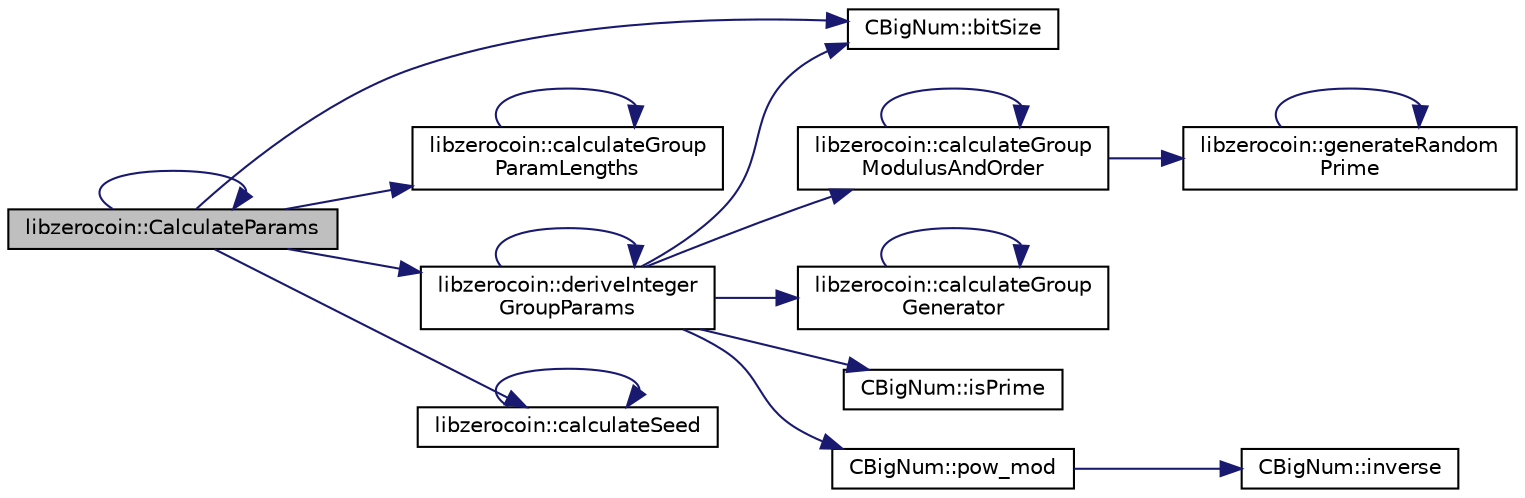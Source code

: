 digraph "libzerocoin::CalculateParams"
{
 // LATEX_PDF_SIZE
  edge [fontname="Helvetica",fontsize="10",labelfontname="Helvetica",labelfontsize="10"];
  node [fontname="Helvetica",fontsize="10",shape=record];
  rankdir="LR";
  Node17 [label="libzerocoin::CalculateParams",height=0.2,width=0.4,color="black", fillcolor="grey75", style="filled", fontcolor="black",tooltip="Fill in a set of Zerocoin parameters from a modulus \"N\"."];
  Node17 -> Node17 [color="midnightblue",fontsize="10",style="solid",fontname="Helvetica"];
  Node17 -> Node18 [color="midnightblue",fontsize="10",style="solid",fontname="Helvetica"];
  Node18 [label="CBigNum::bitSize",height=0.2,width=0.4,color="black", fillcolor="white", style="filled",URL="$class_c_big_num.html#ab4b035b81263dcba7b996997ecdcea8d",tooltip=" "];
  Node17 -> Node19 [color="midnightblue",fontsize="10",style="solid",fontname="Helvetica"];
  Node19 [label="libzerocoin::calculateGroup\lParamLengths",height=0.2,width=0.4,color="black", fillcolor="white", style="filled",URL="$_param_generation_8cpp.html#af84d8d406285f665c4e8c60443a57c97",tooltip="Calculate field/group parameter sizes based on a security level."];
  Node19 -> Node19 [color="midnightblue",fontsize="10",style="solid",fontname="Helvetica"];
  Node17 -> Node20 [color="midnightblue",fontsize="10",style="solid",fontname="Helvetica"];
  Node20 [label="libzerocoin::deriveInteger\lGroupParams",height=0.2,width=0.4,color="black", fillcolor="white", style="filled",URL="$_param_generation_8cpp.html#a104c1a4d313174893b0de7595bfa7baa",tooltip="Deterministically compute a set of group parameters using NIST procedures."];
  Node20 -> Node20 [color="midnightblue",fontsize="10",style="solid",fontname="Helvetica"];
  Node20 -> Node21 [color="midnightblue",fontsize="10",style="solid",fontname="Helvetica"];
  Node21 [label="libzerocoin::calculateGroup\lModulusAndOrder",height=0.2,width=0.4,color="black", fillcolor="white", style="filled",URL="$_param_generation_8cpp.html#ae993b839bf47f3e64151b39abd3a5c08",tooltip="Deterministically compute a group description using NIST procedures."];
  Node21 -> Node21 [color="midnightblue",fontsize="10",style="solid",fontname="Helvetica"];
  Node21 -> Node22 [color="midnightblue",fontsize="10",style="solid",fontname="Helvetica"];
  Node22 [label="libzerocoin::generateRandom\lPrime",height=0.2,width=0.4,color="black", fillcolor="white", style="filled",URL="$_param_generation_8cpp.html#a2099b8bbbed1501554a9be21e74b9254",tooltip="Deterministically compute a random prime number."];
  Node22 -> Node22 [color="midnightblue",fontsize="10",style="solid",fontname="Helvetica"];
  Node20 -> Node23 [color="midnightblue",fontsize="10",style="solid",fontname="Helvetica"];
  Node23 [label="libzerocoin::calculateGroup\lGenerator",height=0.2,width=0.4,color="black", fillcolor="white", style="filled",URL="$_param_generation_8cpp.html#a99d5082673d5c4e4d0f629f986636946",tooltip="Deterministically compute a generator for a given group."];
  Node23 -> Node23 [color="midnightblue",fontsize="10",style="solid",fontname="Helvetica"];
  Node20 -> Node18 [color="midnightblue",fontsize="10",style="solid",fontname="Helvetica"];
  Node20 -> Node24 [color="midnightblue",fontsize="10",style="solid",fontname="Helvetica"];
  Node24 [label="CBigNum::isPrime",height=0.2,width=0.4,color="black", fillcolor="white", style="filled",URL="$class_c_big_num.html#a6d51387c37d74d3c9dfe4fc7aa8affce",tooltip=" "];
  Node20 -> Node25 [color="midnightblue",fontsize="10",style="solid",fontname="Helvetica"];
  Node25 [label="CBigNum::pow_mod",height=0.2,width=0.4,color="black", fillcolor="white", style="filled",URL="$class_c_big_num.html#a949004e3f63921b28b4e245624854289",tooltip=" "];
  Node25 -> Node26 [color="midnightblue",fontsize="10",style="solid",fontname="Helvetica"];
  Node26 [label="CBigNum::inverse",height=0.2,width=0.4,color="black", fillcolor="white", style="filled",URL="$class_c_big_num.html#ace6cb4447751b27f00139d60dd8ebba4",tooltip=" "];
  Node17 -> Node27 [color="midnightblue",fontsize="10",style="solid",fontname="Helvetica"];
  Node27 [label="libzerocoin::calculateSeed",height=0.2,width=0.4,color="black", fillcolor="white", style="filled",URL="$_param_generation_8cpp.html#af8b666ac58e459ab2faad6df2d001b6c",tooltip="Format a seed string by hashing several values."];
  Node27 -> Node27 [color="midnightblue",fontsize="10",style="solid",fontname="Helvetica"];
}
